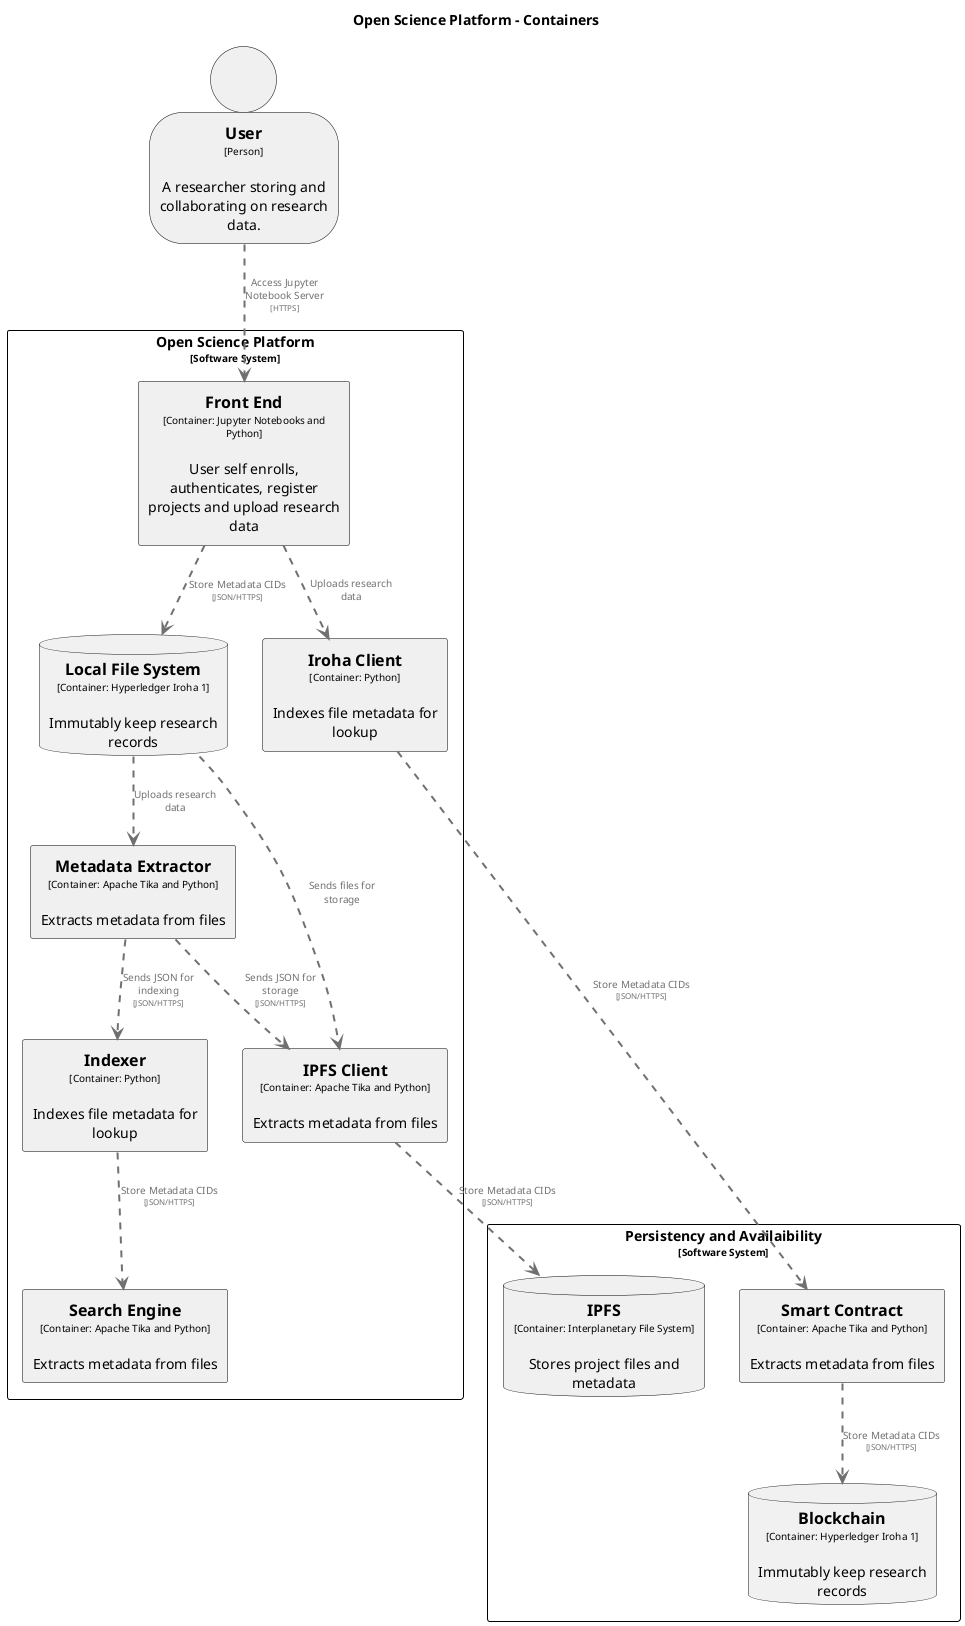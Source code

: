 @startuml
set separator none
title Open Science Platform - Containers

top to bottom direction

skinparam {
  arrowFontSize 10
  defaultTextAlignment center
  wrapWidth 200
  maxMessageSize 100
}

hide stereotype

skinparam rectangle<<OpenSciencePlatform.Indexer>> {
  BackgroundColor #F0F0F0
  FontColor #000000
  BorderColor #000000
  shadowing false
}
skinparam database<<OpenSciencePlatform.IPFS>> {
  BackgroundColor #F0F0F0
  FontColor #000000
  BorderColor #000000
  shadowing false
}
skinparam rectangle<<OpenSciencePlatform.Blockchain>> {
  BackgroundColor #F0F0F0
  FontColor #000000
  BorderColor #000000
  shadowing false
}

skinparam rectangle<<OpenSciencePlatform.SearchEngine>> {
  BackgroundColor #F0F0F0
  FontColor #000000
  BorderColor #000000
  shadowing false
}

skinparam person<<User>> {
  BackgroundColor #F0F0F0
  FontColor #000000
  BorderColor #000000
  shadowing false
}
skinparam rectangle<<OpenSciencePlatform.MetadataExtractor>> {
  BackgroundColor #F0F0F0
  FontColor #000000
  BorderColor #000000
  shadowing false
}

skinparam rectangle<<OpenSciencePlatform.IPFSClient>> {
  BackgroundColor #F0F0F0
  FontColor #000000
  BorderColor #000000
  shadowing false
}

skinparam rectangle<<OpenSciencePlatform.IrohaClient>> {
  BackgroundColor #F0F0F0
  FontColor #000000
  BorderColor #000000
  shadowing false
}

skinparam rectangle<<OpenSciencePlatform.FrontEnd>> {
  BackgroundColor #F0F0F0
  FontColor #000000
  BorderColor #000000
  shadowing false
}

skinparam rectangle<<OpenSciencePlatform.SmartContract>> {
  BackgroundColor #F0F0F0
  FontColor #000000
  BorderColor #000000
  shadowing false
}
skinparam rectangle<<OpenSciencePlatform>> {
  BorderColor #000000
  FontColor #000000
  shadowing false
}

person "==User\n<size:10>[Person]</size>\n\nA researcher storing and collaborating on research data." <<User>> as User

rectangle "Open Science Platform\n<size:10>[Software System]</size>" <<OpenSciencePlatform>> {
  rectangle "==Front End\n<size:10>[Container: Jupyter Notebooks and Python]</size>\n\nUser self enrolls, authenticates, register projects and upload research data " <<OpenSciencePlatform.FrontEnd>> as OpenSciencePlatform.FrontEnd
  rectangle "==Indexer\n<size:10>[Container: Python]</size>\n\nIndexes file metadata for lookup" <<OpenSciencePlatform.Indexer>> as OpenSciencePlatform.Indexer
  rectangle "==Metadata Extractor\n<size:10>[Container: Apache Tika and Python]</size>\n\nExtracts metadata from files" <<OpenSciencePlatform.MetadataExtractor>> as OpenSciencePlatform.MetadataExtractor
  rectangle "==Iroha Client\n<size:10>[Container: Python]</size>\n\nIndexes file metadata for lookup" <<OpenSciencePlatform.IrohaClient>> as OpenSciencePlatform.IrohaClient
  rectangle "==IPFS Client\n<size:10>[Container: Apache Tika and Python]</size>\n\nExtracts metadata from files" <<OpenSciencePlatform.IPFSClient>> as OpenSciencePlatform.IPFSClient
  rectangle "==Search Engine\n<size:10>[Container: Apache Tika and Python]</size>\n\nExtracts metadata from files" <<OpenSciencePlatform.SearchEngine>> as OpenSciencePlatform.SearchEngine
  database "==Local File System\n<size:10>[Container: Hyperledger Iroha 1]</size>\n\nImmutably keep research records" <<OpenSciencePlatform.LocalFileSystem>> as OpenSciencePlatform.LocalFileSystem

}

  
rectangle "Persistency and Availaibility\n<size:10>[Software System]</size>" <<OpenSciencePlatform>> {
  database "==IPFS\n<size:10>[Container: Interplanetary File System]</size>\n\nStores project files and metadata" <<OpenSciencePlatform.IPFS>> as OpenSciencePlatform.IPFS
  database "==Blockchain\n<size:10>[Container: Hyperledger Iroha 1]</size>\n\nImmutably keep research records" <<OpenSciencePlatform.Blockchain>> as OpenSciencePlatform.Blockchain
  rectangle "==Smart Contract\n<size:10>[Container: Apache Tika and Python]</size>\n\nExtracts metadata from files" <<OpenSciencePlatform.SearchEngine>> as OpenSciencePlatform.SmartContract

}

User .[#707070,thickness=2].> OpenSciencePlatform.FrontEnd : "<color:#707070>Access Jupyter Notebook Server\n<color:#707070><size:8>[HTTPS]</size>"
OpenSciencePlatform.LocalFileSystem .[#707070,thickness=2].> OpenSciencePlatform.MetadataExtractor : "<color:#707070>Uploads research data"
OpenSciencePlatform.FrontEnd .[#707070,thickness=2].> OpenSciencePlatform.IrohaClient : "<color:#707070>Uploads research data"
OpenSciencePlatform.LocalFileSystem .[#707070,thickness=2].> OpenSciencePlatform.IPFSClient : "<color:#707070>Sends files for storage"
OpenSciencePlatform.MetadataExtractor .[#707070,thickness=2].> OpenSciencePlatform.Indexer : "<color:#707070>Sends JSON for indexing\n<color:#707070><size:8>[JSON/HTTPS]</size>"
OpenSciencePlatform.MetadataExtractor .[#707070,thickness=2].> OpenSciencePlatform.IPFSClient : "<color:#707070>Sends JSON for storage\n<color:#707070><size:8>[JSON/HTTPS]</size>"
OpenSciencePlatform.SmartContract .[#707070,thickness=2].> OpenSciencePlatform.Blockchain : "<color:#707070>Store Metadata CIDs\n<color:#707070><size:8>[JSON/HTTPS]</size>"
OpenSciencePlatform.IPFSClient .[#707070,thickness=2].> OpenSciencePlatform.IPFS : "<color:#707070>Store Metadata CIDs\n<color:#707070><size:8>[JSON/HTTPS]</size>"
OpenSciencePlatform.Indexer .[#707070,thickness=2].> OpenSciencePlatform.SearchEngine : "<color:#707070>Store Metadata CIDs\n<color:#707070><size:8>[JSON/HTTPS]</size>"
OpenSciencePlatform.FrontEnd .[#707070,thickness=2].> OpenSciencePlatform.LocalFileSystem : "<color:#707070>Store Metadata CIDs\n<color:#707070><size:8>[JSON/HTTPS]</size>"
OpenSciencePlatform.IrohaClient .[#707070,thickness=2].> OpenSciencePlatform.SmartContract : "<color:#707070>Store Metadata CIDs\n<color:#707070><size:8>[JSON/HTTPS]</size>"




@enduml

